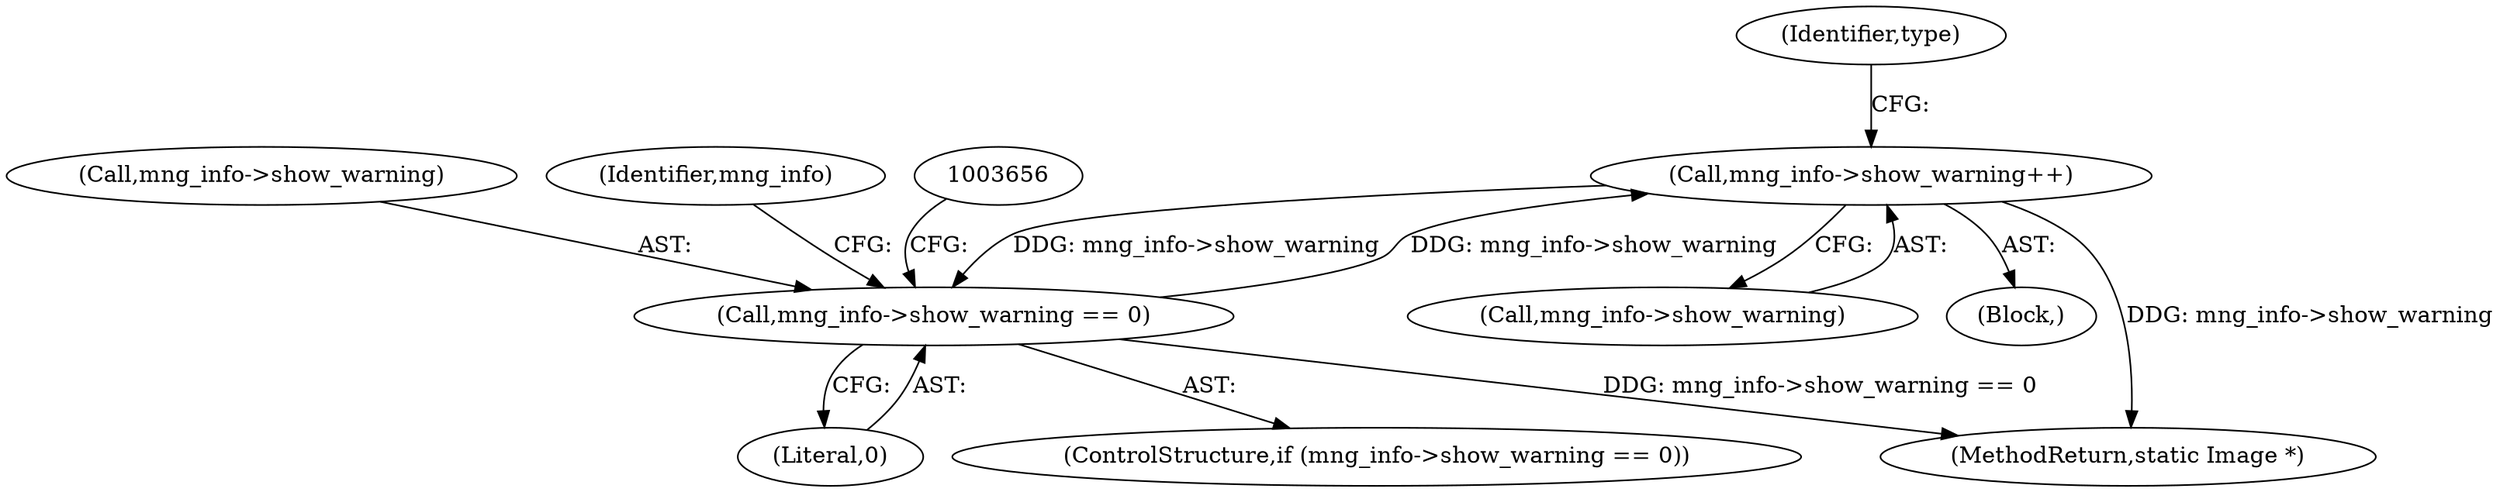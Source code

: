 digraph "0_ImageMagick_22e0310345499ffe906c604428f2a3a668942b05@pointer" {
"1003669" [label="(Call,mng_info->show_warning++)"];
"1003650" [label="(Call,mng_info->show_warning == 0)"];
"1003669" [label="(Call,mng_info->show_warning++)"];
"1003676" [label="(Identifier,type)"];
"1003651" [label="(Call,mng_info->show_warning)"];
"1003669" [label="(Call,mng_info->show_warning++)"];
"1003671" [label="(Identifier,mng_info)"];
"1007383" [label="(MethodReturn,static Image *)"];
"1003654" [label="(Literal,0)"];
"1003670" [label="(Call,mng_info->show_warning)"];
"1003649" [label="(ControlStructure,if (mng_info->show_warning == 0))"];
"1003650" [label="(Call,mng_info->show_warning == 0)"];
"1003648" [label="(Block,)"];
"1003669" -> "1003648"  [label="AST: "];
"1003669" -> "1003670"  [label="CFG: "];
"1003670" -> "1003669"  [label="AST: "];
"1003676" -> "1003669"  [label="CFG: "];
"1003669" -> "1007383"  [label="DDG: mng_info->show_warning"];
"1003669" -> "1003650"  [label="DDG: mng_info->show_warning"];
"1003650" -> "1003669"  [label="DDG: mng_info->show_warning"];
"1003650" -> "1003649"  [label="AST: "];
"1003650" -> "1003654"  [label="CFG: "];
"1003651" -> "1003650"  [label="AST: "];
"1003654" -> "1003650"  [label="AST: "];
"1003656" -> "1003650"  [label="CFG: "];
"1003671" -> "1003650"  [label="CFG: "];
"1003650" -> "1007383"  [label="DDG: mng_info->show_warning == 0"];
}
